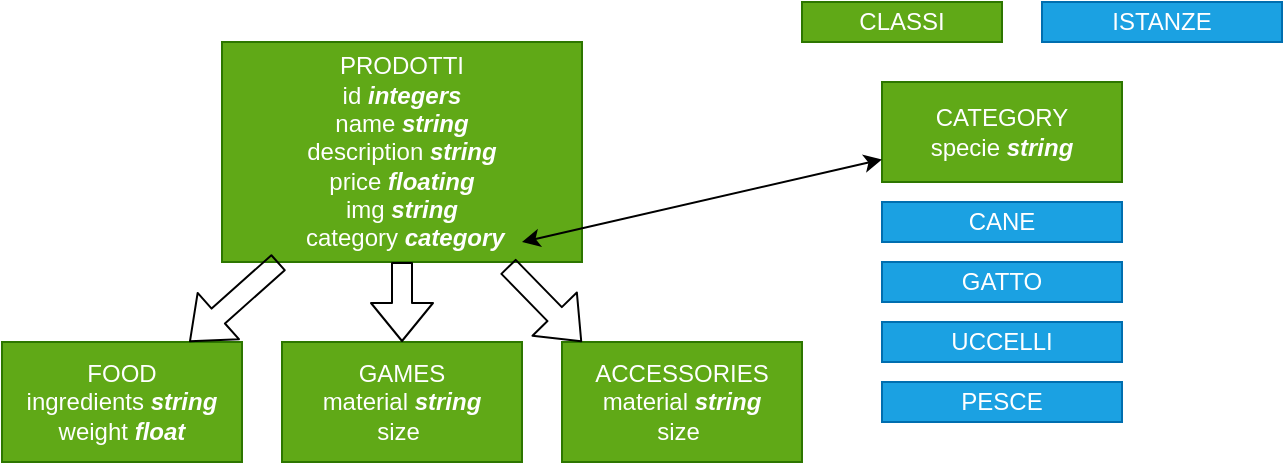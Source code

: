 <mxfile>
    <diagram id="0DfVgZLiSyY7PZttRIFc" name="Page-1">
        <mxGraphModel dx="553" dy="417" grid="1" gridSize="10" guides="1" tooltips="1" connect="1" arrows="1" fold="1" page="1" pageScale="1" pageWidth="850" pageHeight="1100" math="0" shadow="0">
            <root>
                <mxCell id="0"/>
                <mxCell id="1" parent="0"/>
                <mxCell id="2" value="PRODOTTI&lt;br&gt;id &lt;i&gt;&lt;b&gt;integers&lt;/b&gt;&lt;/i&gt;&lt;br&gt;name &lt;i&gt;&lt;b&gt;string&lt;/b&gt;&lt;/i&gt;&lt;br&gt;description &lt;i&gt;&lt;b&gt;string&lt;/b&gt;&lt;/i&gt;&lt;br&gt;price &lt;i&gt;&lt;b&gt;floating&lt;/b&gt;&lt;br&gt;&lt;/i&gt;img &lt;b style=&quot;font-style: italic;&quot;&gt;string&lt;br&gt;&amp;nbsp;&lt;/b&gt;category&amp;nbsp;&lt;b style=&quot;font-style: italic;&quot;&gt;category&lt;br&gt;&lt;/b&gt;" style="rounded=0;whiteSpace=wrap;html=1;fillColor=#60a917;fontColor=#ffffff;strokeColor=#2D7600;" vertex="1" parent="1">
                    <mxGeometry x="180" y="40" width="180" height="110" as="geometry"/>
                </mxCell>
                <mxCell id="3" value="FOOD&lt;br&gt;ingredients &lt;b&gt;&lt;i&gt;string&lt;/i&gt;&lt;/b&gt;&lt;br&gt;weight&lt;b&gt; &lt;i style=&quot;&quot;&gt;float&lt;/i&gt;&lt;/b&gt;" style="rounded=0;whiteSpace=wrap;html=1;fillColor=#60a917;fontColor=#ffffff;strokeColor=#2D7600;" vertex="1" parent="1">
                    <mxGeometry x="70" y="190" width="120" height="60" as="geometry"/>
                </mxCell>
                <mxCell id="4" value="GAMES&lt;br&gt;material &lt;b&gt;&lt;i&gt;string&lt;/i&gt;&lt;/b&gt;&lt;br&gt;size&amp;nbsp;" style="rounded=0;whiteSpace=wrap;html=1;fillColor=#60a917;fontColor=#ffffff;strokeColor=#2D7600;" vertex="1" parent="1">
                    <mxGeometry x="210" y="190" width="120" height="60" as="geometry"/>
                </mxCell>
                <mxCell id="5" value="ACCESSORIES&lt;br&gt;material&amp;nbsp;&lt;b&gt;&lt;i&gt;string&lt;/i&gt;&lt;/b&gt;&lt;br&gt;size&amp;nbsp;" style="rounded=0;whiteSpace=wrap;html=1;fillColor=#60a917;fontColor=#ffffff;strokeColor=#2D7600;" vertex="1" parent="1">
                    <mxGeometry x="350" y="190" width="120" height="60" as="geometry"/>
                </mxCell>
                <mxCell id="6" value="CLASSI" style="rounded=0;whiteSpace=wrap;html=1;fillColor=#60a917;fontColor=#ffffff;strokeColor=#2D7600;" vertex="1" parent="1">
                    <mxGeometry x="470" y="20" width="100" height="20" as="geometry"/>
                </mxCell>
                <mxCell id="8" value="" style="shape=flexArrow;endArrow=classic;html=1;fontColor=#FFFFFF;entryX=0.083;entryY=0;entryDx=0;entryDy=0;entryPerimeter=0;exitX=0.794;exitY=1.019;exitDx=0;exitDy=0;exitPerimeter=0;" edge="1" parent="1" source="2" target="5">
                    <mxGeometry width="50" height="50" relative="1" as="geometry">
                        <mxPoint x="290" y="200" as="sourcePoint"/>
                        <mxPoint x="340" y="150" as="targetPoint"/>
                    </mxGeometry>
                </mxCell>
                <mxCell id="9" value="" style="shape=flexArrow;endArrow=classic;html=1;fontColor=#FFFFFF;exitX=0.5;exitY=1;exitDx=0;exitDy=0;" edge="1" parent="1" source="2" target="4">
                    <mxGeometry width="50" height="50" relative="1" as="geometry">
                        <mxPoint x="270" y="160" as="sourcePoint"/>
                        <mxPoint x="340" y="150" as="targetPoint"/>
                    </mxGeometry>
                </mxCell>
                <mxCell id="11" value="" style="shape=flexArrow;endArrow=classic;html=1;fontColor=#FFFFFF;" edge="1" parent="1" source="2">
                    <mxGeometry width="50" height="50" relative="1" as="geometry">
                        <mxPoint x="290" y="200" as="sourcePoint"/>
                        <mxPoint x="340" y="150" as="targetPoint"/>
                    </mxGeometry>
                </mxCell>
                <mxCell id="12" value="" style="shape=flexArrow;endArrow=classic;html=1;fontColor=#FFFFFF;" edge="1" parent="1" source="2" target="3">
                    <mxGeometry width="50" height="50" relative="1" as="geometry">
                        <mxPoint x="90" y="160" as="sourcePoint"/>
                        <mxPoint x="140" y="110" as="targetPoint"/>
                    </mxGeometry>
                </mxCell>
                <mxCell id="14" value="CATEGORY&lt;br&gt;specie &lt;b&gt;&lt;i&gt;string&lt;/i&gt;&lt;/b&gt;" style="rounded=0;whiteSpace=wrap;html=1;fontColor=#ffffff;fillColor=#60a917;strokeColor=#2D7600;" vertex="1" parent="1">
                    <mxGeometry x="510" y="60" width="120" height="50" as="geometry"/>
                </mxCell>
                <mxCell id="15" value="" style="endArrow=classic;startArrow=classic;html=1;fontColor=#FFFFFF;" edge="1" parent="1" target="14">
                    <mxGeometry width="50" height="50" relative="1" as="geometry">
                        <mxPoint x="330" y="140" as="sourcePoint"/>
                        <mxPoint x="380" y="90" as="targetPoint"/>
                    </mxGeometry>
                </mxCell>
                <mxCell id="16" value="ISTANZE" style="rounded=0;whiteSpace=wrap;html=1;fontColor=#ffffff;fillColor=#1ba1e2;strokeColor=#006EAF;" vertex="1" parent="1">
                    <mxGeometry x="590" y="20" width="120" height="20" as="geometry"/>
                </mxCell>
                <mxCell id="17" value="CANE" style="rounded=0;whiteSpace=wrap;html=1;fontColor=#ffffff;fillColor=#1ba1e2;strokeColor=#006EAF;" vertex="1" parent="1">
                    <mxGeometry x="510" y="120" width="120" height="20" as="geometry"/>
                </mxCell>
                <mxCell id="18" value="GATTO" style="rounded=0;whiteSpace=wrap;html=1;fontColor=#ffffff;fillColor=#1ba1e2;strokeColor=#006EAF;" vertex="1" parent="1">
                    <mxGeometry x="510" y="150" width="120" height="20" as="geometry"/>
                </mxCell>
                <mxCell id="19" value="UCCELLI" style="rounded=0;whiteSpace=wrap;html=1;fontColor=#ffffff;fillColor=#1ba1e2;strokeColor=#006EAF;" vertex="1" parent="1">
                    <mxGeometry x="510" y="180" width="120" height="20" as="geometry"/>
                </mxCell>
                <mxCell id="20" value="PESCE" style="rounded=0;whiteSpace=wrap;html=1;fontColor=#ffffff;fillColor=#1ba1e2;strokeColor=#006EAF;" vertex="1" parent="1">
                    <mxGeometry x="510" y="210" width="120" height="20" as="geometry"/>
                </mxCell>
            </root>
        </mxGraphModel>
    </diagram>
</mxfile>